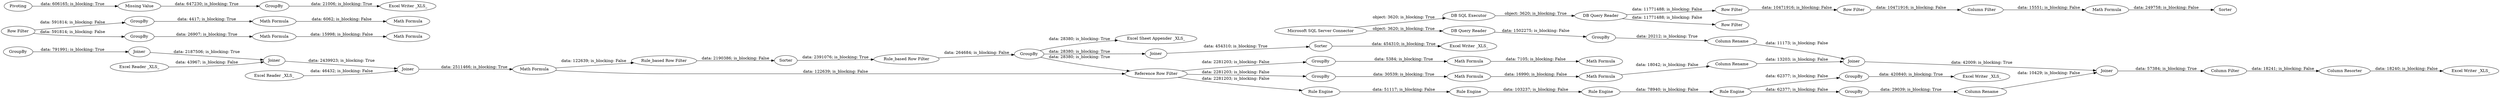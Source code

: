 digraph {
	"2804148133020743928_92" [label="Row Filter"]
	"5695076903949726375_65" [label="Rule_based Row Filter"]
	"-4319612051106013470_82" [label="Math Formula"]
	"5695076903949726375_71" [label=GroupBy]
	"6748433987622850849_6" [label="DB SQL Executor"]
	"2804148133020743928_35" [label="Row Filter"]
	"5695076903949726375_96" [label="Excel Sheet Appender _XLS_"]
	"2804148133020743928_53" [label="Math Formula"]
	"6748433987622850849_31" [label="DB Query Reader"]
	"6748433987622850849_104" [label="DB Query Reader"]
	"5695076903949726375_70" [label="Rule_based Row Filter"]
	"5695076903949726375_94" [label=Joiner]
	"6748433987622850849_112" [label="Column Rename"]
	"6748433987622850849_98" [label=GroupBy]
	"-4319612051106013470_87" [label=Pivoting]
	"6748433987622850849_111" [label=Joiner]
	"6748433987622850849_109" [label="Rule Engine"]
	"6065219537595595438_61" [label=Joiner]
	"-4319612051106013470_79" [label="Math Formula"]
	"6065219537595595438_72" [label="Math Formula"]
	"6748433987622850849_2" [label="Microsoft SQL Server Connector"]
	"6748433987622850849_110" [label="Rule Engine"]
	"6748433987622850849_97" [label="Excel Writer _XLS_"]
	"6748433987622850849_114" [label=GroupBy]
	"-4319612051106013470_76" [label=GroupBy]
	"-4319612051106013470_83" [label="Math Formula"]
	"6065219537595595438_59" [label=Joiner]
	"6748433987622850849_99" [label="Column Rename"]
	"2804148133020743928_56" [label=GroupBy]
	"-4319612051106013470_77" [label="Math Formula"]
	"6748433987622850849_115" [label="Excel Writer _XLS_"]
	"6748433987622850849_103" [label="Column Resorter"]
	"5695076903949726375_95" [label=Sorter]
	"2804148133020743928_54" [label="Column Filter"]
	"6065219537595595438_57" [label=Joiner]
	"6748433987622850849_75" [label="Math Formula"]
	"6748433987622850849_74" [label=GroupBy]
	"-4319612051106013470_86" [label="Row Filter"]
	"5695076903949726375_69" [label=Sorter]
	"-4319612051106013470_80" [label="Math Formula"]
	"6748433987622850849_116" [label="Row Filter"]
	"6748433987622850849_73" [label="Reference Row Filter"]
	"-4319612051106013470_89" [label=GroupBy]
	"-4319612051106013470_90" [label="Excel Writer _XLS_"]
	"6065219537595595438_58" [label="Excel Reader _XLS_"]
	"6748433987622850849_106" [label=GroupBy]
	"6748433987622850849_108" [label="Rule Engine"]
	"-4319612051106013470_85" [label=GroupBy]
	"6748433987622850849_100" [label="Column Rename"]
	"6748433987622850849_113" [label="Column Filter"]
	"2804148133020743928_55" [label=Sorter]
	"-4319612051106013470_84" [label=GroupBy]
	"6748433987622850849_107" [label="Rule Engine"]
	"6748433987622850849_102" [label=Joiner]
	"6065219537595595438_60" [label="Excel Reader _XLS_"]
	"5695076903949726375_93" [label="Excel Writer _XLS_"]
	"-4319612051106013470_88" [label="Missing Value"]
	"-4319612051106013470_81" [label="Math Formula"]
	"6748433987622850849_78" [label="Math Formula"]
	"6748433987622850849_111" -> "6748433987622850849_113" [label="data: 57384; is_blocking: True"]
	"6748433987622850849_2" -> "6748433987622850849_104" [label="object: 3620; is_blocking: True"]
	"6748433987622850849_73" -> "6748433987622850849_74" [label="data: 2281203; is_blocking: False"]
	"6065219537595595438_72" -> "5695076903949726375_65" [label="data: 122639; is_blocking: False"]
	"5695076903949726375_69" -> "5695076903949726375_70" [label="data: 2391076; is_blocking: True"]
	"-4319612051106013470_88" -> "-4319612051106013470_89" [label="data: 647230; is_blocking: True"]
	"2804148133020743928_56" -> "6065219537595595438_57" [label="data: 791991; is_blocking: True"]
	"6748433987622850849_75" -> "6748433987622850849_78" [label="data: 16990; is_blocking: False"]
	"5695076903949726375_94" -> "5695076903949726375_95" [label="data: 454310; is_blocking: True"]
	"6748433987622850849_99" -> "6748433987622850849_102" [label="data: 11173; is_blocking: False"]
	"-4319612051106013470_82" -> "-4319612051106013470_80" [label="data: 6062; is_blocking: False"]
	"2804148133020743928_53" -> "2804148133020743928_55" [label="data: 249758; is_blocking: False"]
	"6748433987622850849_104" -> "6748433987622850849_98" [label="data: 1502275; is_blocking: False"]
	"6065219537595595438_57" -> "6065219537595595438_59" [label="data: 2187506; is_blocking: True"]
	"-4319612051106013470_84" -> "-4319612051106013470_83" [label="data: 26907; is_blocking: True"]
	"5695076903949726375_70" -> "5695076903949726375_71" [label="data: 264684; is_blocking: False"]
	"2804148133020743928_92" -> "2804148133020743928_54" [label="data: 10471916; is_blocking: False"]
	"-4319612051106013470_87" -> "-4319612051106013470_88" [label="data: 606165; is_blocking: True"]
	"6748433987622850849_31" -> "2804148133020743928_35" [label="data: 11771488; is_blocking: False"]
	"6748433987622850849_98" -> "6748433987622850849_99" [label="data: 20212; is_blocking: True"]
	"6748433987622850849_114" -> "6748433987622850849_115" [label="data: 420840; is_blocking: True"]
	"2804148133020743928_54" -> "2804148133020743928_53" [label="data: 15551; is_blocking: False"]
	"6748433987622850849_112" -> "6748433987622850849_111" [label="data: 10429; is_blocking: False"]
	"6748433987622850849_113" -> "6748433987622850849_103" [label="data: 18241; is_blocking: False"]
	"6748433987622850849_110" -> "6748433987622850849_106" [label="data: 62377; is_blocking: False"]
	"6748433987622850849_110" -> "6748433987622850849_114" [label="data: 62377; is_blocking: False"]
	"6748433987622850849_106" -> "6748433987622850849_112" [label="data: 29039; is_blocking: True"]
	"6065219537595595438_60" -> "6065219537595595438_61" [label="data: 46432; is_blocking: False"]
	"6065219537595595438_59" -> "6065219537595595438_61" [label="data: 2439923; is_blocking: True"]
	"-4319612051106013470_85" -> "-4319612051106013470_82" [label="data: 4417; is_blocking: True"]
	"-4319612051106013470_83" -> "-4319612051106013470_81" [label="data: 15998; is_blocking: False"]
	"5695076903949726375_95" -> "5695076903949726375_93" [label="data: 454310; is_blocking: True"]
	"5695076903949726375_71" -> "5695076903949726375_96" [label="data: 28380; is_blocking: True"]
	"6748433987622850849_103" -> "6748433987622850849_97" [label="data: 18240; is_blocking: False"]
	"6748433987622850849_100" -> "6748433987622850849_102" [label="data: 13203; is_blocking: False"]
	"-4319612051106013470_86" -> "-4319612051106013470_85" [label="data: 591814; is_blocking: False"]
	"6065219537595595438_58" -> "6065219537595595438_59" [label="data: 43967; is_blocking: False"]
	"6748433987622850849_73" -> "-4319612051106013470_76" [label="data: 2281203; is_blocking: False"]
	"6748433987622850849_31" -> "6748433987622850849_116" [label="data: 11771488; is_blocking: False"]
	"6748433987622850849_73" -> "6748433987622850849_107" [label="data: 2281203; is_blocking: False"]
	"6748433987622850849_102" -> "6748433987622850849_111" [label="data: 42009; is_blocking: True"]
	"-4319612051106013470_86" -> "-4319612051106013470_84" [label="data: 591814; is_blocking: False"]
	"-4319612051106013470_89" -> "-4319612051106013470_90" [label="data: 21006; is_blocking: True"]
	"6065219537595595438_72" -> "6748433987622850849_73" [label="data: 122639; is_blocking: False"]
	"6065219537595595438_61" -> "6065219537595595438_72" [label="data: 2511466; is_blocking: True"]
	"5695076903949726375_71" -> "5695076903949726375_94" [label="data: 28380; is_blocking: True"]
	"5695076903949726375_65" -> "5695076903949726375_69" [label="data: 2190386; is_blocking: False"]
	"-4319612051106013470_76" -> "-4319612051106013470_77" [label="data: 5384; is_blocking: True"]
	"5695076903949726375_71" -> "6748433987622850849_73" [label="data: 28380; is_blocking: True"]
	"6748433987622850849_74" -> "6748433987622850849_75" [label="data: 30539; is_blocking: True"]
	"6748433987622850849_2" -> "6748433987622850849_6" [label="object: 3620; is_blocking: True"]
	"-4319612051106013470_77" -> "-4319612051106013470_79" [label="data: 7105; is_blocking: False"]
	"2804148133020743928_35" -> "2804148133020743928_92" [label="data: 10471916; is_blocking: False"]
	"6748433987622850849_107" -> "6748433987622850849_108" [label="data: 51117; is_blocking: False"]
	"6748433987622850849_78" -> "6748433987622850849_100" [label="data: 18042; is_blocking: False"]
	"6748433987622850849_108" -> "6748433987622850849_109" [label="data: 103237; is_blocking: False"]
	"6748433987622850849_6" -> "6748433987622850849_31" [label="object: 3620; is_blocking: True"]
	"6748433987622850849_109" -> "6748433987622850849_110" [label="data: 78940; is_blocking: False"]
	rankdir=LR
}

